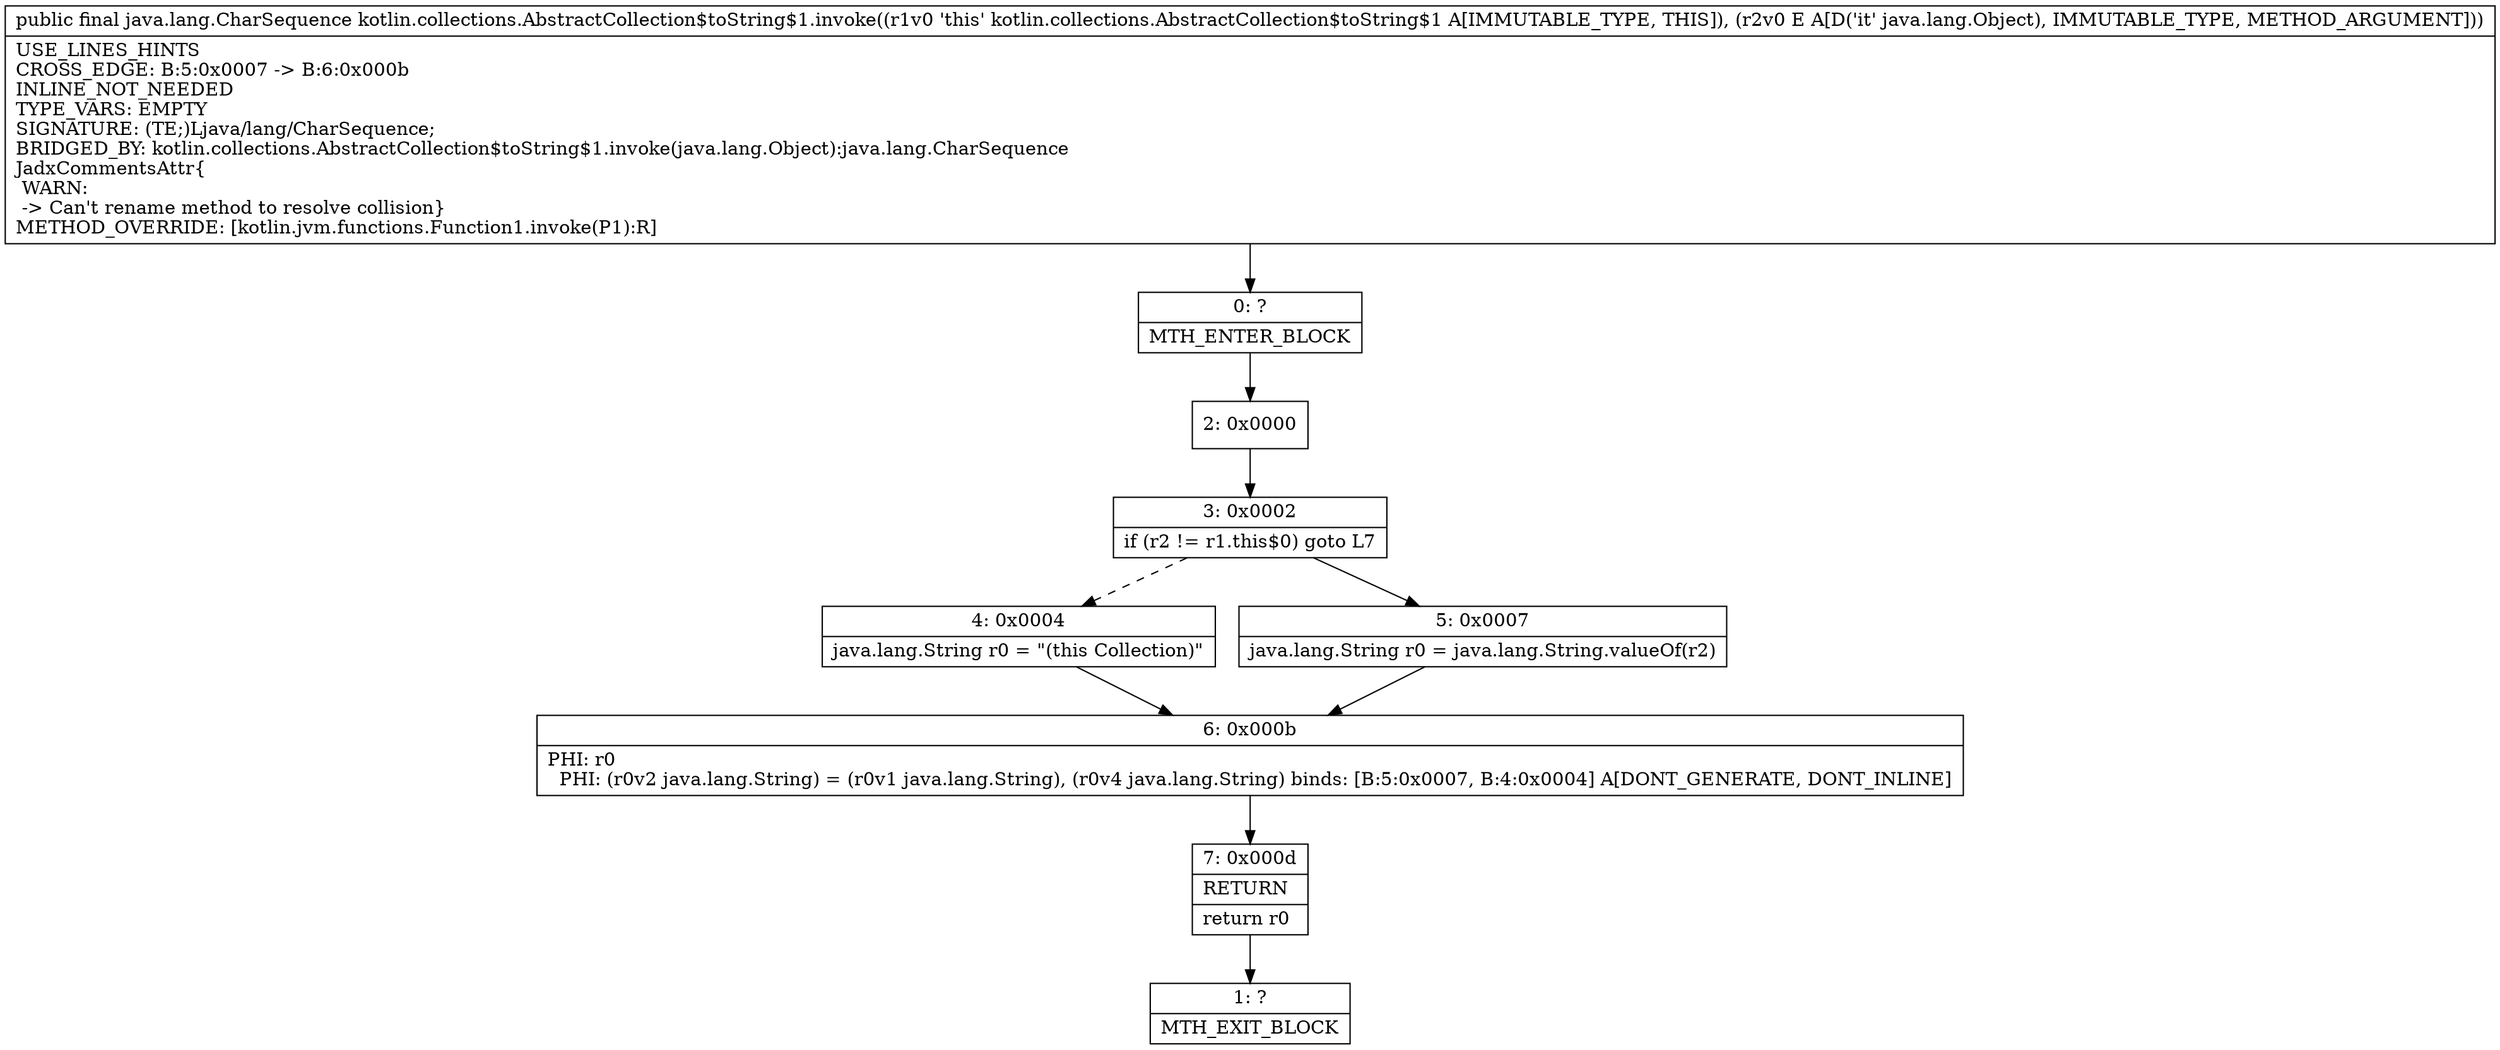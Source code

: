 digraph "CFG forkotlin.collections.AbstractCollection$toString$1.invoke(Ljava\/lang\/Object;)Ljava\/lang\/CharSequence;" {
Node_0 [shape=record,label="{0\:\ ?|MTH_ENTER_BLOCK\l}"];
Node_2 [shape=record,label="{2\:\ 0x0000}"];
Node_3 [shape=record,label="{3\:\ 0x0002|if (r2 != r1.this$0) goto L7\l}"];
Node_4 [shape=record,label="{4\:\ 0x0004|java.lang.String r0 = \"(this Collection)\"\l}"];
Node_6 [shape=record,label="{6\:\ 0x000b|PHI: r0 \l  PHI: (r0v2 java.lang.String) = (r0v1 java.lang.String), (r0v4 java.lang.String) binds: [B:5:0x0007, B:4:0x0004] A[DONT_GENERATE, DONT_INLINE]\l}"];
Node_7 [shape=record,label="{7\:\ 0x000d|RETURN\l|return r0\l}"];
Node_1 [shape=record,label="{1\:\ ?|MTH_EXIT_BLOCK\l}"];
Node_5 [shape=record,label="{5\:\ 0x0007|java.lang.String r0 = java.lang.String.valueOf(r2)\l}"];
MethodNode[shape=record,label="{public final java.lang.CharSequence kotlin.collections.AbstractCollection$toString$1.invoke((r1v0 'this' kotlin.collections.AbstractCollection$toString$1 A[IMMUTABLE_TYPE, THIS]), (r2v0 E A[D('it' java.lang.Object), IMMUTABLE_TYPE, METHOD_ARGUMENT]))  | USE_LINES_HINTS\lCROSS_EDGE: B:5:0x0007 \-\> B:6:0x000b\lINLINE_NOT_NEEDED\lTYPE_VARS: EMPTY\lSIGNATURE: (TE;)Ljava\/lang\/CharSequence;\lBRIDGED_BY: kotlin.collections.AbstractCollection$toString$1.invoke(java.lang.Object):java.lang.CharSequence\lJadxCommentsAttr\{\l WARN: \l \-\> Can't rename method to resolve collision\}\lMETHOD_OVERRIDE: [kotlin.jvm.functions.Function1.invoke(P1):R]\l}"];
MethodNode -> Node_0;Node_0 -> Node_2;
Node_2 -> Node_3;
Node_3 -> Node_4[style=dashed];
Node_3 -> Node_5;
Node_4 -> Node_6;
Node_6 -> Node_7;
Node_7 -> Node_1;
Node_5 -> Node_6;
}

